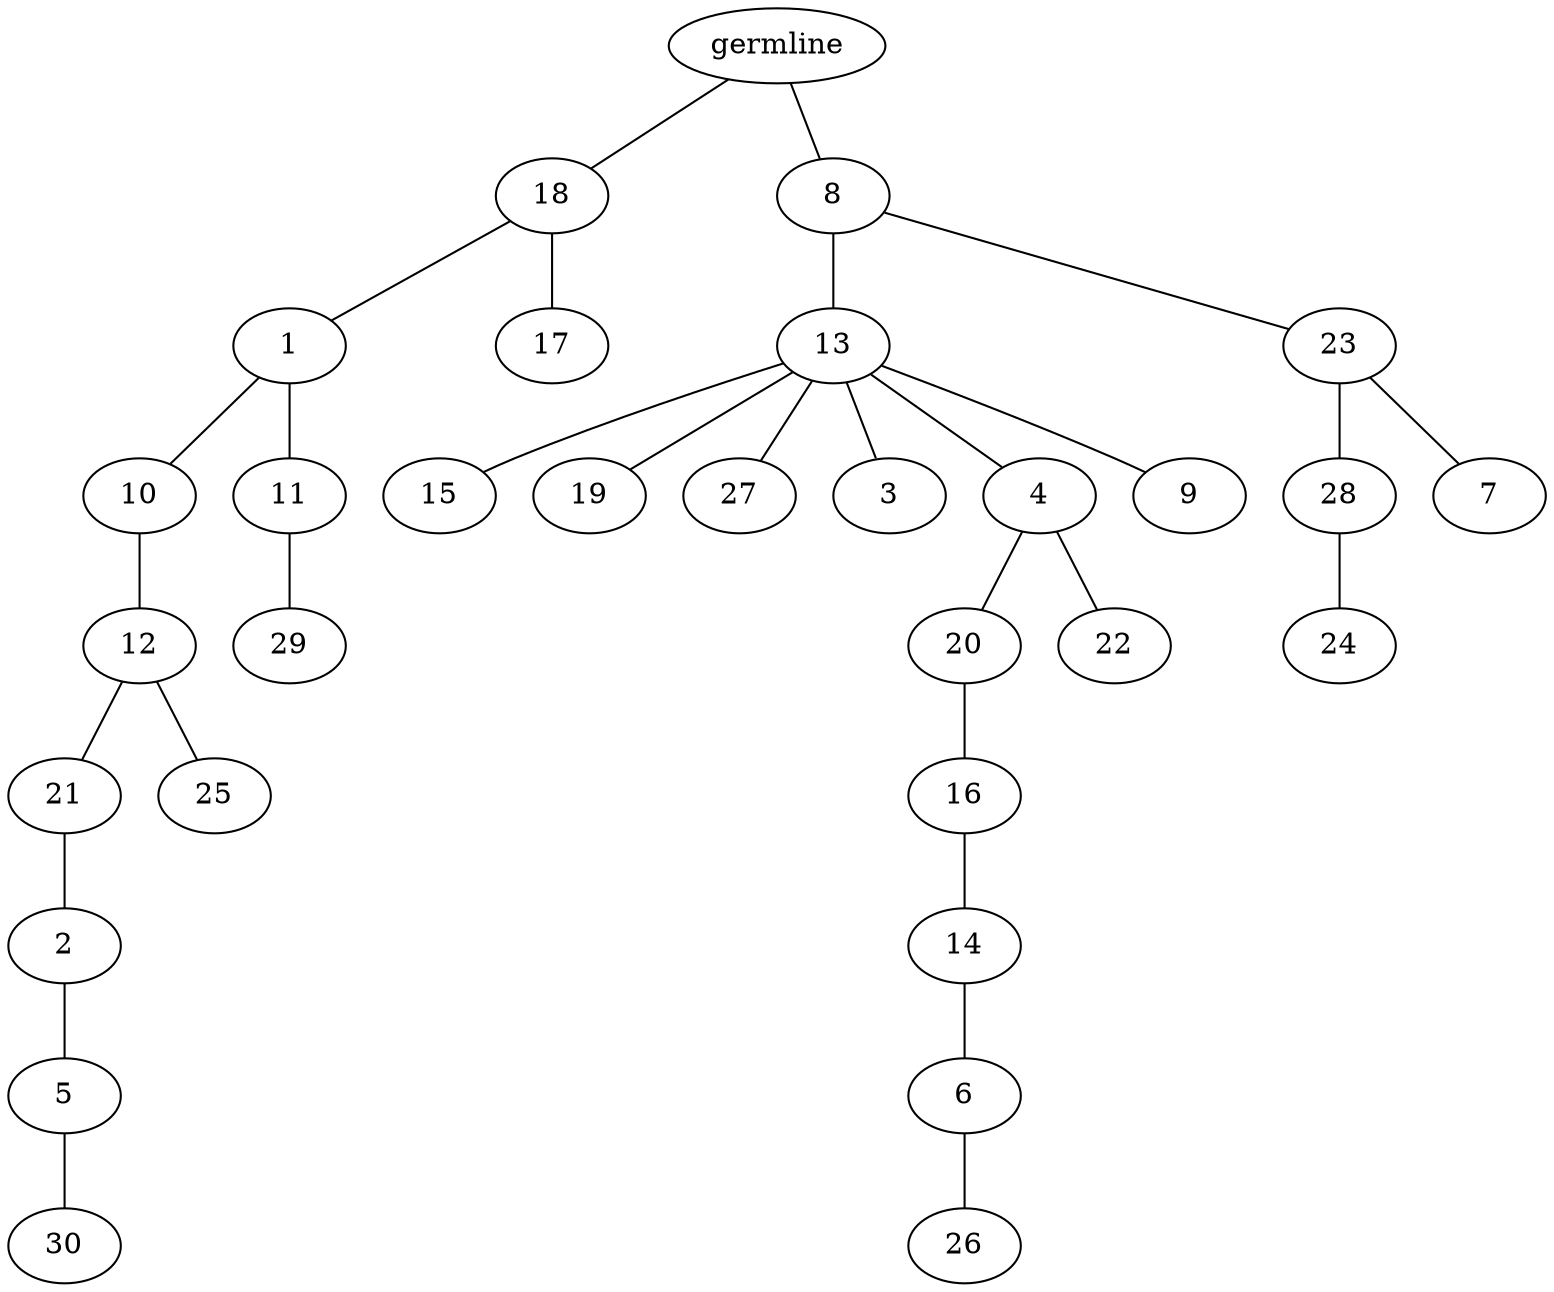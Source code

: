 graph tree {
    "140063029087632" [label="germline"];
    "140063015471568" [label="18"];
    "140063015470272" [label="1"];
    "140063015472816" [label="10"];
    "140063015472192" [label="12"];
    "140063015471328" [label="21"];
    "140063015470608" [label="2"];
    "140063015472336" [label="5"];
    "140063015469936" [label="30"];
    "140063015471712" [label="25"];
    "140063015473104" [label="11"];
    "140063015472960" [label="29"];
    "140063015469264" [label="17"];
    "140063015469216" [label="8"];
    "140063015469696" [label="13"];
    "140063015470032" [label="15"];
    "140063015469504" [label="19"];
    "140063015471616" [label="27"];
    "140063015472672" [label="3"];
    "140063015472432" [label="4"];
    "140063015469840" [label="20"];
    "140063015469312" [label="16"];
    "140063023009744" [label="14"];
    "140063023007200" [label="6"];
    "140063029080224" [label="26"];
    "140063015472096" [label="22"];
    "140063015472912" [label="9"];
    "140063015471280" [label="23"];
    "140063023008448" [label="28"];
    "140063023008592" [label="24"];
    "140063023008256" [label="7"];
    "140063029087632" -- "140063015471568";
    "140063029087632" -- "140063015469216";
    "140063015471568" -- "140063015470272";
    "140063015471568" -- "140063015469264";
    "140063015470272" -- "140063015472816";
    "140063015470272" -- "140063015473104";
    "140063015472816" -- "140063015472192";
    "140063015472192" -- "140063015471328";
    "140063015472192" -- "140063015471712";
    "140063015471328" -- "140063015470608";
    "140063015470608" -- "140063015472336";
    "140063015472336" -- "140063015469936";
    "140063015473104" -- "140063015472960";
    "140063015469216" -- "140063015469696";
    "140063015469216" -- "140063015471280";
    "140063015469696" -- "140063015470032";
    "140063015469696" -- "140063015469504";
    "140063015469696" -- "140063015471616";
    "140063015469696" -- "140063015472672";
    "140063015469696" -- "140063015472432";
    "140063015469696" -- "140063015472912";
    "140063015472432" -- "140063015469840";
    "140063015472432" -- "140063015472096";
    "140063015469840" -- "140063015469312";
    "140063015469312" -- "140063023009744";
    "140063023009744" -- "140063023007200";
    "140063023007200" -- "140063029080224";
    "140063015471280" -- "140063023008448";
    "140063015471280" -- "140063023008256";
    "140063023008448" -- "140063023008592";
}
